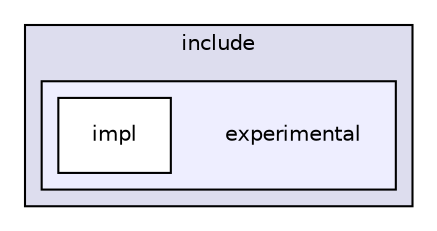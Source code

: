 digraph "/home/scchan/code/hcc/include/experimental" {
  compound=true
  node [ fontsize="10", fontname="Helvetica"];
  edge [ labelfontsize="10", labelfontname="Helvetica"];
  subgraph clusterdir_caa39481f83c046381da6c31aad7fc19 {
    graph [ bgcolor="#ddddee", pencolor="black", label="include" fontname="Helvetica", fontsize="10", URL="dir_caa39481f83c046381da6c31aad7fc19.html"]
  subgraph clusterdir_7ea5709949ed4e498a37503741c1593c {
    graph [ bgcolor="#eeeeff", pencolor="black", label="" URL="dir_7ea5709949ed4e498a37503741c1593c.html"];
    dir_7ea5709949ed4e498a37503741c1593c [shape=plaintext label="experimental"];
    dir_3786dd80f0704ca485e037849f27cbff [shape=box label="impl" color="black" fillcolor="white" style="filled" URL="dir_3786dd80f0704ca485e037849f27cbff.html"];
  }
  }
}
